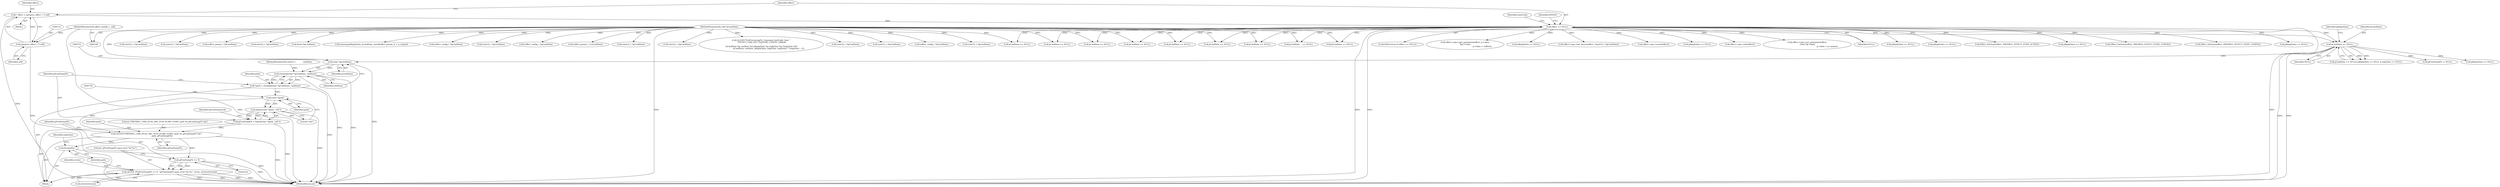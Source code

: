 digraph "0_Android_aeea52da00d210587fb3ed895de3d5f2e0264c88_9@pointer" {
"1000751" [label="(Call,(char *)pCmdData)"];
"1000714" [label="(Call,pCmdData == NULL)"];
"1000104" [label="(MethodParameterIn,void *pCmdData)"];
"1000117" [label="(Call,effect == NULL)"];
"1000109" [label="(Call,* effect = (preproc_effect_t *) self)"];
"1000111" [label="(Call,(preproc_effect_t *) self)"];
"1000101" [label="(MethodParameterIn,effect_handle_t  self)"];
"1000750" [label="(Call,strndup((char *)pCmdData, cmdSize))"];
"1000748" [label="(Call,*path = strndup((char *)pCmdData, cmdSize))"];
"1000758" [label="(Call,(char *)path)"];
"1000757" [label="(Call,fopen((char *)path, \"wb\"))"];
"1000755" [label="(Call,gPcmDumpFh = fopen((char *)path, \"wb\"))"];
"1000765" [label="(Call,ALOGV(\"PREPROC_CMD_DUAL_MIC_PCM_DUMP_START: path %s gPcmDumpFh %p\",\n                  path, gPcmDumpFh))"];
"1000770" [label="(Call,gPcmDumpFh <= 0)"];
"1000769" [label="(Call,ALOGE_IF(gPcmDumpFh <= 0, \"gPcmDumpFh open error %d %s\", errno, strerror(errno)))"];
"1000777" [label="(Call,free(path))"];
"1000116" [label="(ControlStructure,if (effect == NULL))"];
"1000393" [label="(Call,(effect_param_t *)pCmdData)"];
"1000915" [label="(Call,(uint32_t *)pCmdData)"];
"1000777" [label="(Call,free(path))"];
"1000772" [label="(Literal,0)"];
"1000107" [label="(Block,)"];
"1000125" [label="(Identifier,cmdCode)"];
"1000656" [label="(Call,(bool *)pCmdData)"];
"1000437" [label="(Call,effect->ops->get_parameter(effect, p->data,\n &p->vsize,\n                                                       p->data + voffset))"];
"1000750" [label="(Call,strndup((char *)pCmdData, cmdSize))"];
"1000795" [label="(Call,pReplyData == NULL)"];
"1000396" [label="(Call,memcpy(pReplyData, pCmdData, sizeof(effect_param_t) + p->psize))"];
"1000278" [label="(Call,pCmdData == NULL)"];
"1000614" [label="(Call,effect->ops->set_device(effect, *(uint32_t *)pCmdData))"];
"1000344" [label="(Call,(effect_config_t *)pCmdData)"];
"1001134" [label="(Call,pCmdData == NULL)"];
"1001224" [label="(Call,(uint32_t *)pCmdData)"];
"1000756" [label="(Identifier,gPcmDumpFh)"];
"1000101" [label="(MethodParameterIn,effect_handle_t  self)"];
"1000212" [label="(Call,(effect_config_t *)pCmdData)"];
"1000356" [label="(Call,effect->ops->reset(effect))"];
"1000771" [label="(Identifier,gPcmDumpFh)"];
"1000495" [label="(Call,(effect_param_t *) pCmdData)"];
"1000716" [label="(Identifier,NULL)"];
"1000594" [label="(Call,pCmdData == NULL)"];
"1000118" [label="(Identifier,effect)"];
"1000123" [label="(Identifier,EINVAL)"];
"1000104" [label="(MethodParameterIn,void *pCmdData)"];
"1000755" [label="(Call,gPcmDumpFh = fopen((char *)path, \"wb\"))"];
"1000719" [label="(Identifier,pReplyData)"];
"1000541" [label="(Call,pReplyData == NULL)"];
"1000761" [label="(Literal,\"wb\")"];
"1000714" [label="(Call,pCmdData == NULL)"];
"1000617" [label="(Call,(uint32_t *)pCmdData)"];
"1000767" [label="(Identifier,path)"];
"1000149" [label="(Call,effect->ops->init(effect))"];
"1000363" [label="(Call,pCmdData == NULL)"];
"1000523" [label="(Call,effect->ops->set_parameter(effect,\n (void *)p->data,\n                                                                p->data + p->psize))"];
"1001295" [label="(MethodReturn,int)"];
"1001064" [label="(Call,(uint32_t *)pCmdData)"];
"1000769" [label="(Call,ALOGE_IF(gPcmDumpFh <= 0, \"gPcmDumpFh open error %d %s\", errno, strerror(errno)))"];
"1000715" [label="(Identifier,pCmdData)"];
"1000770" [label="(Call,gPcmDumpFh <= 0)"];
"1000117" [label="(Call,effect == NULL)"];
"1000119" [label="(Identifier,NULL)"];
"1001159" [label="(Call,ALOGE(\"PreProcessingFx_Command cmdCode Case: \"\n \"EFFECT_CMD_SET_FEATURE_CONFIG: ERROR\n\"\n \"pCmdData %p cmdSize %d pReplyData %p replySize %p *replySize %d\",\n                        pCmdData, cmdSize, pReplyData, replySize, replySize ? *replySize : -1))"];
"1000103" [label="(MethodParameterIn,uint32_t            cmdSize)"];
"1000111" [label="(Call,(preproc_effect_t *) self)"];
"1000773" [label="(Literal,\"gPcmDumpFh open error %d %s\")"];
"1000852" [label="(Call,pCmdData == NULL)"];
"1000774" [label="(Identifier,errno)"];
"1000753" [label="(Identifier,pCmdData)"];
"1001030" [label="(Call,pCmdData == NULL)"];
"1000130" [label="(Call,pReplyData == NULL)"];
"1000711" [label="(Block,)"];
"1000628" [label="(Call,pCmdData == NULL)"];
"1000109" [label="(Call,* effect = (preproc_effect_t *) self)"];
"1001202" [label="(Call,(uint32_t *)pCmdData)"];
"1000713" [label="(Call,pCmdData == NULL|| pReplyData == NULL || replySize == NULL)"];
"1001259" [label="(Call,(uint32_t *)pCmdData)"];
"1000567" [label="(Call,pReplyData == NULL)"];
"1000738" [label="(Call,gPcmDumpFh != NULL)"];
"1000310" [label="(Call,(effect_config_t *)pCmdData)"];
"1000110" [label="(Identifier,effect)"];
"1000778" [label="(Identifier,path)"];
"1000775" [label="(Call,strerror(errno))"];
"1000467" [label="(Call,pCmdData == NULL)"];
"1000560" [label="(Call,Effect_SetState(effect, PREPROC_EFFECT_STATE_ACTIVE))"];
"1000758" [label="(Call,(char *)path)"];
"1000253" [label="(Call,pReplyData == NULL)"];
"1000586" [label="(Call,Effect_SetState(effect, PREPROC_EFFECT_STATE_CONFIG))"];
"1000757" [label="(Call,fopen((char *)path, \"wb\"))"];
"1000766" [label="(Literal,\"PREPROC_CMD_DUAL_MIC_PCM_DUMP_START: path %s gPcmDumpFh %p\")"];
"1000883" [label="(Call,(uint32_t *)pCmdData)"];
"1000246" [label="(Call,Effect_SetState(effect, PREPROC_EFFECT_STATE_CONFIG))"];
"1001183" [label="(Call,(uint32_t *)pCmdData)"];
"1000768" [label="(Identifier,gPcmDumpFh)"];
"1000765" [label="(Call,ALOGV(\"PREPROC_CMD_DUAL_MIC_PCM_DUMP_START: path %s gPcmDumpFh %p\",\n                  path, gPcmDumpFh))"];
"1000781" [label="(Identifier,replySize)"];
"1000326" [label="(Call,pReplyData == NULL)"];
"1000749" [label="(Identifier,path)"];
"1000162" [label="(Call,pCmdData    == NULL)"];
"1000754" [label="(Identifier,cmdSize)"];
"1000760" [label="(Identifier,path)"];
"1000751" [label="(Call,(char *)pCmdData)"];
"1001253" [label="(Call,(uint32_t *)pCmdData)"];
"1000748" [label="(Call,*path = strndup((char *)pCmdData, cmdSize))"];
"1000113" [label="(Identifier,self)"];
"1000718" [label="(Call,pReplyData == NULL)"];
"1000764" [label="(Identifier,gPcmDumpLock)"];
"1000751" -> "1000750"  [label="AST: "];
"1000751" -> "1000753"  [label="CFG: "];
"1000752" -> "1000751"  [label="AST: "];
"1000753" -> "1000751"  [label="AST: "];
"1000754" -> "1000751"  [label="CFG: "];
"1000751" -> "1001295"  [label="DDG: "];
"1000751" -> "1000750"  [label="DDG: "];
"1000714" -> "1000751"  [label="DDG: "];
"1000104" -> "1000751"  [label="DDG: "];
"1000714" -> "1000713"  [label="AST: "];
"1000714" -> "1000716"  [label="CFG: "];
"1000715" -> "1000714"  [label="AST: "];
"1000716" -> "1000714"  [label="AST: "];
"1000719" -> "1000714"  [label="CFG: "];
"1000713" -> "1000714"  [label="CFG: "];
"1000714" -> "1001295"  [label="DDG: "];
"1000714" -> "1001295"  [label="DDG: "];
"1000714" -> "1000713"  [label="DDG: "];
"1000714" -> "1000713"  [label="DDG: "];
"1000104" -> "1000714"  [label="DDG: "];
"1000117" -> "1000714"  [label="DDG: "];
"1000714" -> "1000718"  [label="DDG: "];
"1000714" -> "1000738"  [label="DDG: "];
"1000104" -> "1000100"  [label="AST: "];
"1000104" -> "1001295"  [label="DDG: "];
"1000104" -> "1000162"  [label="DDG: "];
"1000104" -> "1000212"  [label="DDG: "];
"1000104" -> "1000278"  [label="DDG: "];
"1000104" -> "1000310"  [label="DDG: "];
"1000104" -> "1000344"  [label="DDG: "];
"1000104" -> "1000363"  [label="DDG: "];
"1000104" -> "1000393"  [label="DDG: "];
"1000104" -> "1000396"  [label="DDG: "];
"1000104" -> "1000467"  [label="DDG: "];
"1000104" -> "1000495"  [label="DDG: "];
"1000104" -> "1000594"  [label="DDG: "];
"1000104" -> "1000617"  [label="DDG: "];
"1000104" -> "1000628"  [label="DDG: "];
"1000104" -> "1000656"  [label="DDG: "];
"1000104" -> "1000852"  [label="DDG: "];
"1000104" -> "1000883"  [label="DDG: "];
"1000104" -> "1000915"  [label="DDG: "];
"1000104" -> "1001030"  [label="DDG: "];
"1000104" -> "1001064"  [label="DDG: "];
"1000104" -> "1001134"  [label="DDG: "];
"1000104" -> "1001159"  [label="DDG: "];
"1000104" -> "1001183"  [label="DDG: "];
"1000104" -> "1001202"  [label="DDG: "];
"1000104" -> "1001224"  [label="DDG: "];
"1000104" -> "1001253"  [label="DDG: "];
"1000104" -> "1001259"  [label="DDG: "];
"1000117" -> "1000116"  [label="AST: "];
"1000117" -> "1000119"  [label="CFG: "];
"1000118" -> "1000117"  [label="AST: "];
"1000119" -> "1000117"  [label="AST: "];
"1000123" -> "1000117"  [label="CFG: "];
"1000125" -> "1000117"  [label="CFG: "];
"1000117" -> "1001295"  [label="DDG: "];
"1000117" -> "1001295"  [label="DDG: "];
"1000117" -> "1001295"  [label="DDG: "];
"1000109" -> "1000117"  [label="DDG: "];
"1000117" -> "1000130"  [label="DDG: "];
"1000117" -> "1000149"  [label="DDG: "];
"1000117" -> "1000162"  [label="DDG: "];
"1000117" -> "1000246"  [label="DDG: "];
"1000117" -> "1000253"  [label="DDG: "];
"1000117" -> "1000278"  [label="DDG: "];
"1000117" -> "1000326"  [label="DDG: "];
"1000117" -> "1000356"  [label="DDG: "];
"1000117" -> "1000363"  [label="DDG: "];
"1000117" -> "1000437"  [label="DDG: "];
"1000117" -> "1000467"  [label="DDG: "];
"1000117" -> "1000523"  [label="DDG: "];
"1000117" -> "1000541"  [label="DDG: "];
"1000117" -> "1000560"  [label="DDG: "];
"1000117" -> "1000567"  [label="DDG: "];
"1000117" -> "1000586"  [label="DDG: "];
"1000117" -> "1000594"  [label="DDG: "];
"1000117" -> "1000614"  [label="DDG: "];
"1000117" -> "1000628"  [label="DDG: "];
"1000117" -> "1000795"  [label="DDG: "];
"1000117" -> "1000852"  [label="DDG: "];
"1000117" -> "1001030"  [label="DDG: "];
"1000117" -> "1001134"  [label="DDG: "];
"1000109" -> "1000107"  [label="AST: "];
"1000109" -> "1000111"  [label="CFG: "];
"1000110" -> "1000109"  [label="AST: "];
"1000111" -> "1000109"  [label="AST: "];
"1000118" -> "1000109"  [label="CFG: "];
"1000109" -> "1001295"  [label="DDG: "];
"1000111" -> "1000109"  [label="DDG: "];
"1000111" -> "1000113"  [label="CFG: "];
"1000112" -> "1000111"  [label="AST: "];
"1000113" -> "1000111"  [label="AST: "];
"1000111" -> "1001295"  [label="DDG: "];
"1000101" -> "1000111"  [label="DDG: "];
"1000101" -> "1000100"  [label="AST: "];
"1000101" -> "1001295"  [label="DDG: "];
"1000750" -> "1000748"  [label="AST: "];
"1000750" -> "1000754"  [label="CFG: "];
"1000754" -> "1000750"  [label="AST: "];
"1000748" -> "1000750"  [label="CFG: "];
"1000750" -> "1001295"  [label="DDG: "];
"1000750" -> "1001295"  [label="DDG: "];
"1000750" -> "1000748"  [label="DDG: "];
"1000750" -> "1000748"  [label="DDG: "];
"1000103" -> "1000750"  [label="DDG: "];
"1000748" -> "1000711"  [label="AST: "];
"1000749" -> "1000748"  [label="AST: "];
"1000756" -> "1000748"  [label="CFG: "];
"1000748" -> "1001295"  [label="DDG: "];
"1000748" -> "1000758"  [label="DDG: "];
"1000758" -> "1000757"  [label="AST: "];
"1000758" -> "1000760"  [label="CFG: "];
"1000759" -> "1000758"  [label="AST: "];
"1000760" -> "1000758"  [label="AST: "];
"1000761" -> "1000758"  [label="CFG: "];
"1000758" -> "1000757"  [label="DDG: "];
"1000758" -> "1000765"  [label="DDG: "];
"1000757" -> "1000755"  [label="AST: "];
"1000757" -> "1000761"  [label="CFG: "];
"1000761" -> "1000757"  [label="AST: "];
"1000755" -> "1000757"  [label="CFG: "];
"1000757" -> "1001295"  [label="DDG: "];
"1000757" -> "1000755"  [label="DDG: "];
"1000757" -> "1000755"  [label="DDG: "];
"1000755" -> "1000711"  [label="AST: "];
"1000756" -> "1000755"  [label="AST: "];
"1000764" -> "1000755"  [label="CFG: "];
"1000755" -> "1001295"  [label="DDG: "];
"1000755" -> "1000765"  [label="DDG: "];
"1000765" -> "1000711"  [label="AST: "];
"1000765" -> "1000768"  [label="CFG: "];
"1000766" -> "1000765"  [label="AST: "];
"1000767" -> "1000765"  [label="AST: "];
"1000768" -> "1000765"  [label="AST: "];
"1000771" -> "1000765"  [label="CFG: "];
"1000765" -> "1001295"  [label="DDG: "];
"1000765" -> "1000770"  [label="DDG: "];
"1000765" -> "1000777"  [label="DDG: "];
"1000770" -> "1000769"  [label="AST: "];
"1000770" -> "1000772"  [label="CFG: "];
"1000771" -> "1000770"  [label="AST: "];
"1000772" -> "1000770"  [label="AST: "];
"1000773" -> "1000770"  [label="CFG: "];
"1000770" -> "1001295"  [label="DDG: "];
"1000770" -> "1000769"  [label="DDG: "];
"1000770" -> "1000769"  [label="DDG: "];
"1000769" -> "1000711"  [label="AST: "];
"1000769" -> "1000775"  [label="CFG: "];
"1000773" -> "1000769"  [label="AST: "];
"1000774" -> "1000769"  [label="AST: "];
"1000775" -> "1000769"  [label="AST: "];
"1000778" -> "1000769"  [label="CFG: "];
"1000769" -> "1001295"  [label="DDG: "];
"1000769" -> "1001295"  [label="DDG: "];
"1000769" -> "1001295"  [label="DDG: "];
"1000769" -> "1001295"  [label="DDG: "];
"1000775" -> "1000769"  [label="DDG: "];
"1000777" -> "1000711"  [label="AST: "];
"1000777" -> "1000778"  [label="CFG: "];
"1000778" -> "1000777"  [label="AST: "];
"1000781" -> "1000777"  [label="CFG: "];
"1000777" -> "1001295"  [label="DDG: "];
}
